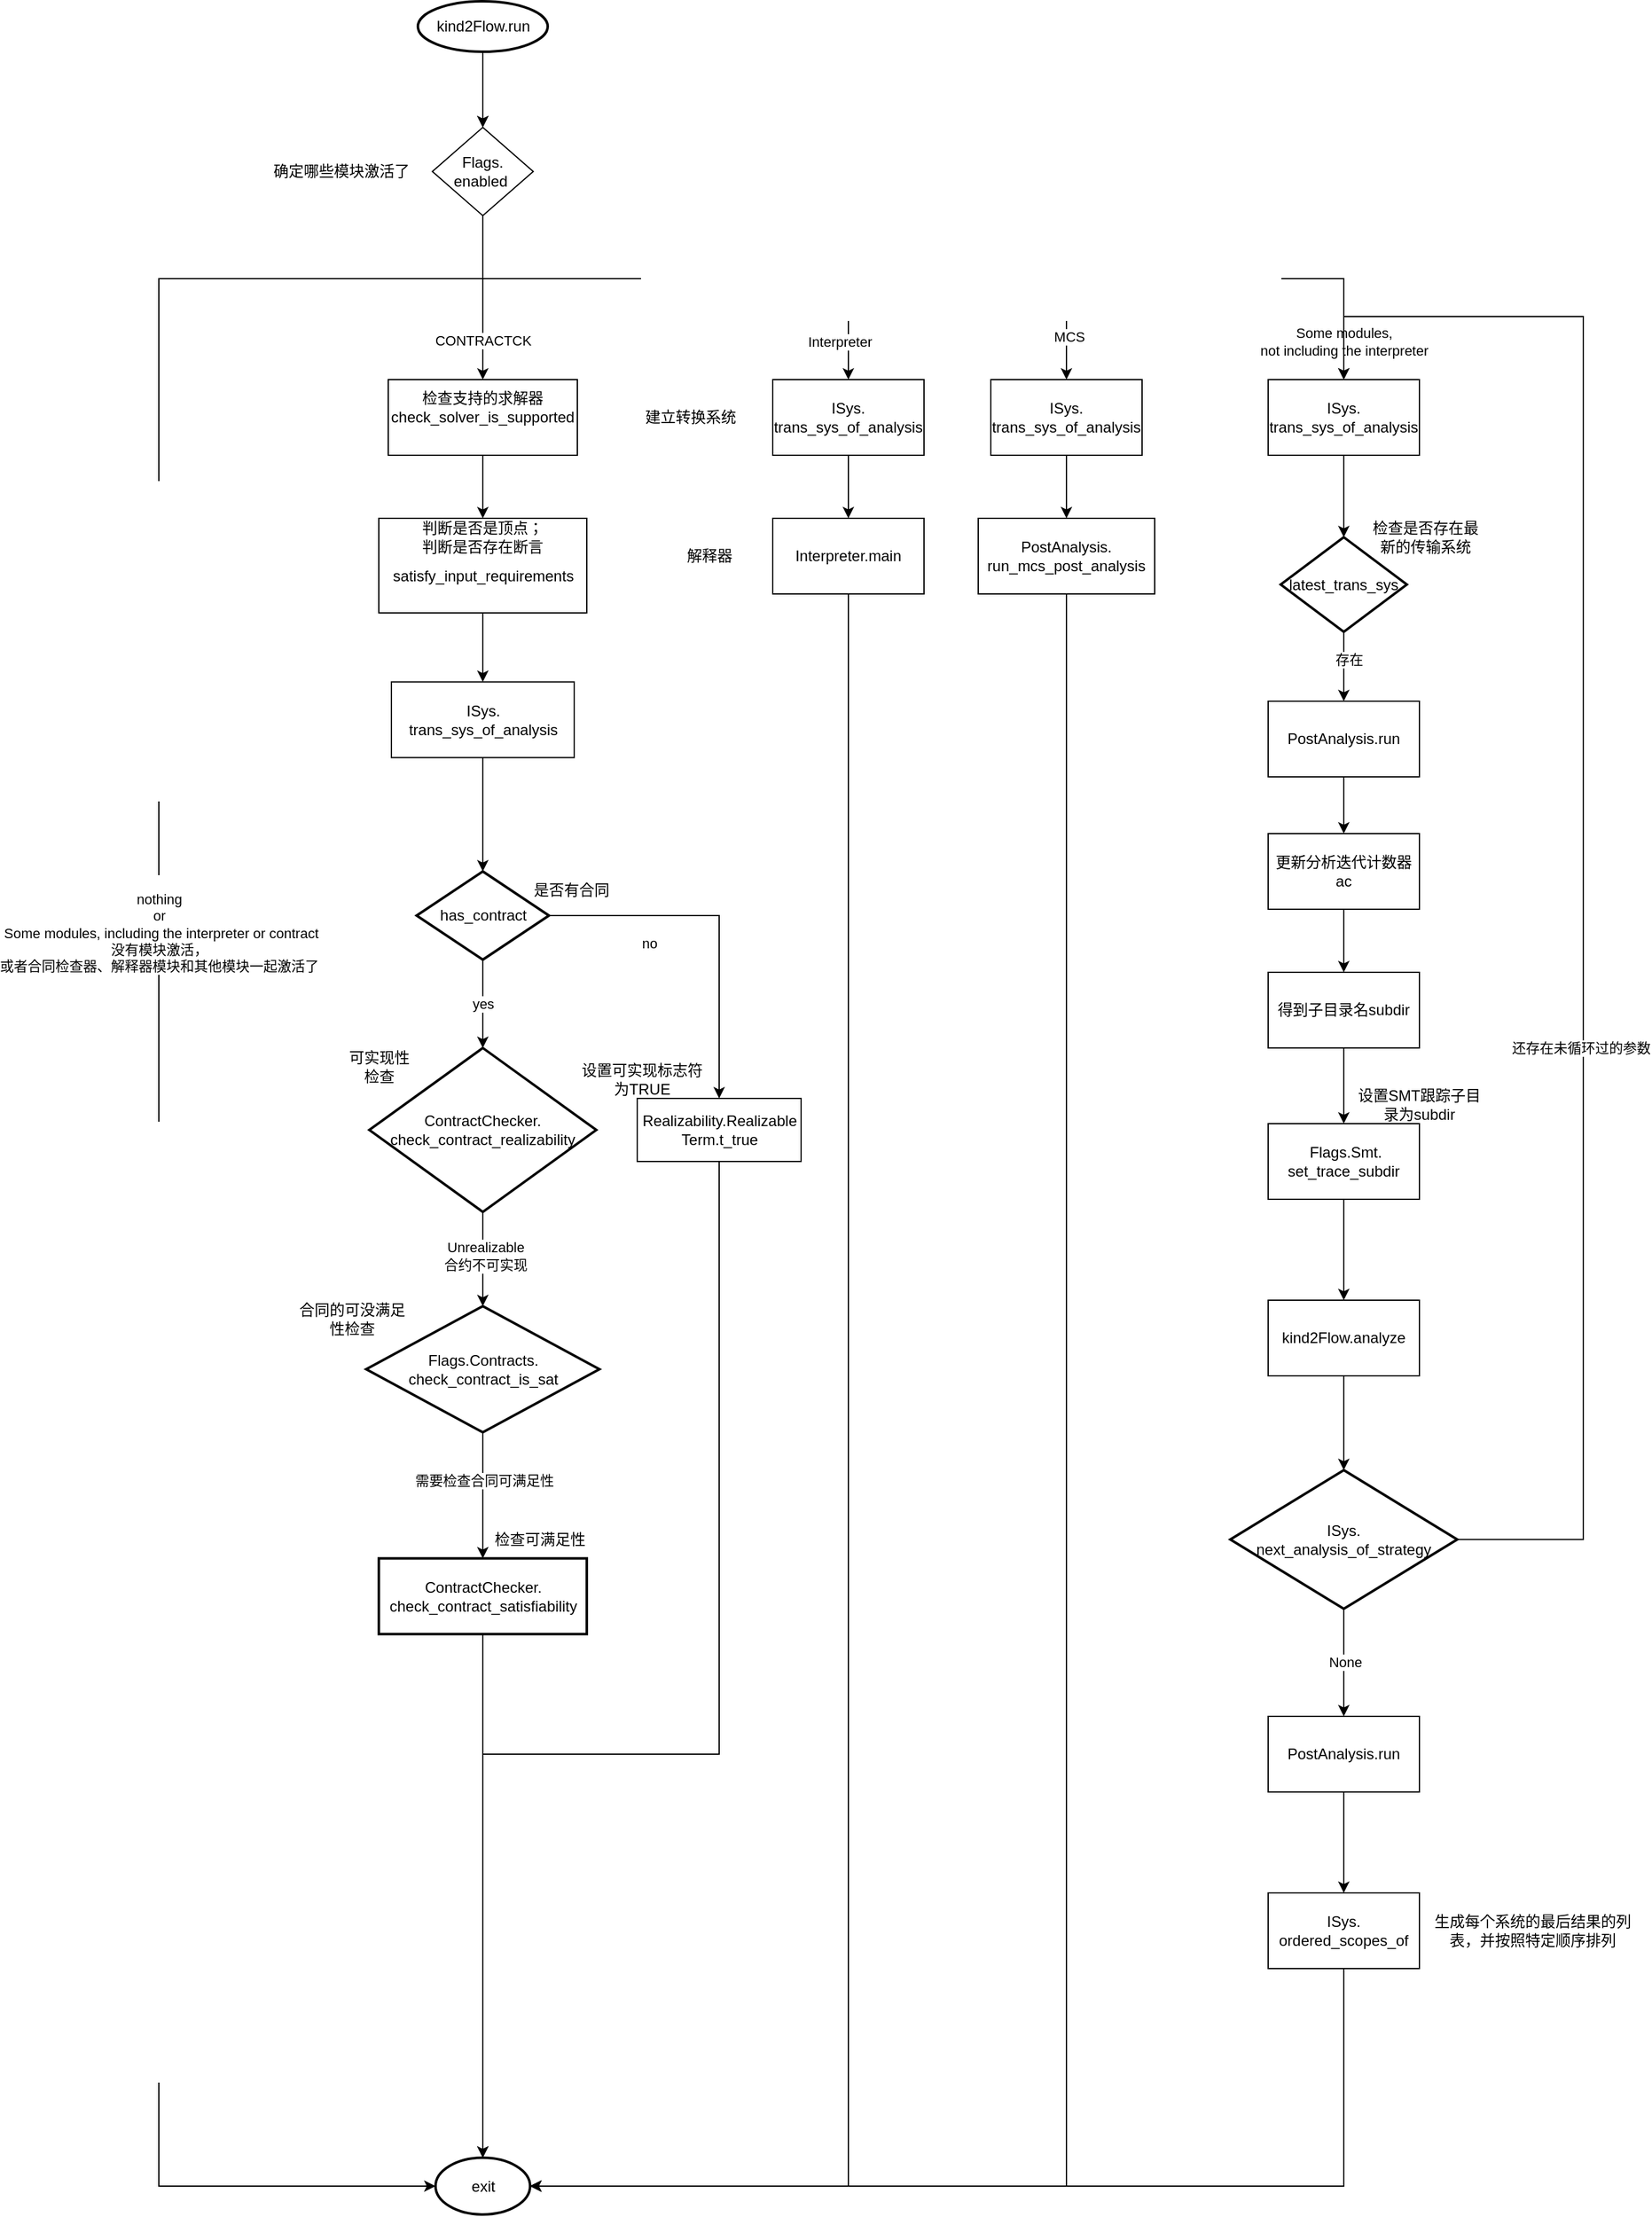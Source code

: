 <mxfile version="21.6.8" type="device">
  <diagram name="第 1 页" id="fGRog7L1SBVwcqy61mCd">
    <mxGraphModel dx="1969" dy="992" grid="1" gridSize="10" guides="1" tooltips="1" connect="1" arrows="1" fold="1" page="1" pageScale="1" pageWidth="827" pageHeight="1169" math="0" shadow="0">
      <root>
        <mxCell id="0" />
        <mxCell id="1" parent="0" />
        <mxCell id="WxPixu1MxdqewnaVAmA1-2" style="edgeStyle=orthogonalEdgeStyle;rounded=0;orthogonalLoop=1;jettySize=auto;html=1;exitX=0.5;exitY=1;exitDx=0;exitDy=0;exitPerimeter=0;" edge="1" parent="1" source="1JeE4GAo5M8hugBh_JfM-1" target="WxPixu1MxdqewnaVAmA1-1">
          <mxGeometry relative="1" as="geometry" />
        </mxCell>
        <mxCell id="WxPixu1MxdqewnaVAmA1-128" value="" style="edgeStyle=elbowEdgeStyle;rounded=0;orthogonalLoop=1;jettySize=auto;html=1;elbow=vertical;" edge="1" parent="1" source="1JeE4GAo5M8hugBh_JfM-1" target="WxPixu1MxdqewnaVAmA1-1">
          <mxGeometry relative="1" as="geometry" />
        </mxCell>
        <mxCell id="1JeE4GAo5M8hugBh_JfM-1" value="kind2Flow.run" style="strokeWidth=2;html=1;shape=mxgraph.flowchart.start_2;whiteSpace=wrap;" parent="1" vertex="1">
          <mxGeometry x="345.5" y="30" width="103" height="40" as="geometry" />
        </mxCell>
        <mxCell id="WxPixu1MxdqewnaVAmA1-4" style="edgeStyle=elbowEdgeStyle;rounded=0;orthogonalLoop=1;jettySize=auto;html=1;exitX=0.5;exitY=1;exitDx=0;exitDy=0;entryX=0.5;entryY=0;entryDx=0;entryDy=0;elbow=vertical;" edge="1" parent="1" source="WxPixu1MxdqewnaVAmA1-1" target="WxPixu1MxdqewnaVAmA1-12">
          <mxGeometry relative="1" as="geometry">
            <mxPoint x="754.5" y="310" as="targetPoint" />
            <mxPoint x="434.5" y="170" as="sourcePoint" />
            <Array as="points">
              <mxPoint x="467" y="250" />
            </Array>
          </mxGeometry>
        </mxCell>
        <mxCell id="WxPixu1MxdqewnaVAmA1-5" value="Interpreter" style="edgeLabel;html=1;align=center;verticalAlign=middle;resizable=0;points=[];" vertex="1" connectable="0" parent="WxPixu1MxdqewnaVAmA1-4">
          <mxGeometry x="-0.264" y="2" relative="1" as="geometry">
            <mxPoint x="178" y="52" as="offset" />
          </mxGeometry>
        </mxCell>
        <mxCell id="WxPixu1MxdqewnaVAmA1-23" style="edgeStyle=orthogonalEdgeStyle;rounded=0;orthogonalLoop=1;jettySize=auto;html=1;exitX=0.5;exitY=1;exitDx=0;exitDy=0;entryX=0;entryY=0.5;entryDx=0;entryDy=0;entryPerimeter=0;" edge="1" parent="1" source="WxPixu1MxdqewnaVAmA1-1" target="WxPixu1MxdqewnaVAmA1-11">
          <mxGeometry relative="1" as="geometry">
            <mxPoint x="547" y="200" as="sourcePoint" />
            <mxPoint x="509.5" y="1902.5" as="targetPoint" />
            <Array as="points">
              <mxPoint x="397" y="250" />
              <mxPoint x="140" y="250" />
              <mxPoint x="140" y="1763" />
            </Array>
          </mxGeometry>
        </mxCell>
        <mxCell id="WxPixu1MxdqewnaVAmA1-30" value="&lt;div&gt;&amp;nbsp;&lt;/div&gt;nothing &lt;br&gt;or&lt;div&gt;&amp;nbsp;Some modules, including the interpreter or contract&lt;/div&gt;&lt;div&gt;没有模块激活，&lt;br&gt;或者合同检查器、解释器模块和其他模块一起激活了&lt;/div&gt;" style="edgeLabel;html=1;align=center;verticalAlign=middle;resizable=0;points=[];" vertex="1" connectable="0" parent="WxPixu1MxdqewnaVAmA1-23">
          <mxGeometry x="-0.052" relative="1" as="geometry">
            <mxPoint y="-148" as="offset" />
          </mxGeometry>
        </mxCell>
        <mxCell id="WxPixu1MxdqewnaVAmA1-32" style="edgeStyle=elbowEdgeStyle;rounded=0;orthogonalLoop=1;jettySize=auto;html=1;exitX=0.5;exitY=1;exitDx=0;exitDy=0;elbow=vertical;" edge="1" parent="1" source="WxPixu1MxdqewnaVAmA1-1" target="WxPixu1MxdqewnaVAmA1-31">
          <mxGeometry relative="1" as="geometry" />
        </mxCell>
        <mxCell id="WxPixu1MxdqewnaVAmA1-33" value="CONTRACTCK" style="edgeLabel;html=1;align=center;verticalAlign=middle;resizable=0;points=[];" vertex="1" connectable="0" parent="WxPixu1MxdqewnaVAmA1-32">
          <mxGeometry x="0.479" y="-1" relative="1" as="geometry">
            <mxPoint x="1" y="3" as="offset" />
          </mxGeometry>
        </mxCell>
        <mxCell id="WxPixu1MxdqewnaVAmA1-84" style="edgeStyle=orthogonalEdgeStyle;rounded=0;orthogonalLoop=1;jettySize=auto;html=1;exitX=0.5;exitY=1;exitDx=0;exitDy=0;" edge="1" parent="1" source="WxPixu1MxdqewnaVAmA1-1" target="WxPixu1MxdqewnaVAmA1-83">
          <mxGeometry relative="1" as="geometry">
            <Array as="points">
              <mxPoint x="397" y="250" />
              <mxPoint x="860" y="250" />
            </Array>
          </mxGeometry>
        </mxCell>
        <mxCell id="WxPixu1MxdqewnaVAmA1-85" value="MCS" style="edgeLabel;html=1;align=center;verticalAlign=middle;resizable=0;points=[];" vertex="1" connectable="0" parent="WxPixu1MxdqewnaVAmA1-84">
          <mxGeometry x="0.885" y="2" relative="1" as="geometry">
            <mxPoint as="offset" />
          </mxGeometry>
        </mxCell>
        <mxCell id="WxPixu1MxdqewnaVAmA1-90" style="edgeStyle=orthogonalEdgeStyle;rounded=0;orthogonalLoop=1;jettySize=auto;html=1;exitX=0.5;exitY=1;exitDx=0;exitDy=0;entryX=0.5;entryY=0;entryDx=0;entryDy=0;" edge="1" parent="1" source="WxPixu1MxdqewnaVAmA1-1" target="WxPixu1MxdqewnaVAmA1-91">
          <mxGeometry relative="1" as="geometry">
            <mxPoint x="1090" y="300" as="targetPoint" />
            <Array as="points">
              <mxPoint x="397" y="250" />
              <mxPoint x="1080" y="250" />
            </Array>
          </mxGeometry>
        </mxCell>
        <mxCell id="WxPixu1MxdqewnaVAmA1-92" value="Some modules, &lt;br&gt;not including the interpreter" style="edgeLabel;html=1;align=center;verticalAlign=middle;resizable=0;points=[];" vertex="1" connectable="0" parent="WxPixu1MxdqewnaVAmA1-90">
          <mxGeometry x="0.877" y="1" relative="1" as="geometry">
            <mxPoint x="-1" y="20" as="offset" />
          </mxGeometry>
        </mxCell>
        <mxCell id="WxPixu1MxdqewnaVAmA1-1" value="Flags.&lt;br&gt;enabled&amp;nbsp;" style="rhombus;whiteSpace=wrap;html=1;" vertex="1" parent="1">
          <mxGeometry x="357" y="130" width="80" height="70" as="geometry" />
        </mxCell>
        <mxCell id="WxPixu1MxdqewnaVAmA1-3" value="确定哪些模块激活了" style="text;html=1;strokeColor=none;fillColor=none;align=center;verticalAlign=middle;whiteSpace=wrap;rounded=0;" vertex="1" parent="1">
          <mxGeometry x="220" y="150" width="130" height="30" as="geometry" />
        </mxCell>
        <mxCell id="WxPixu1MxdqewnaVAmA1-11" value="exit" style="strokeWidth=2;html=1;shape=mxgraph.flowchart.start_1;whiteSpace=wrap;" vertex="1" parent="1">
          <mxGeometry x="359.5" y="1740" width="75" height="45" as="geometry" />
        </mxCell>
        <mxCell id="WxPixu1MxdqewnaVAmA1-20" value="" style="group" vertex="1" connectable="0" parent="1">
          <mxGeometry x="507" y="330" width="240" height="170" as="geometry" />
        </mxCell>
        <mxCell id="WxPixu1MxdqewnaVAmA1-12" value="ISys.&lt;br&gt;trans_sys_of_analysis" style="rounded=0;whiteSpace=wrap;html=1;" vertex="1" parent="WxPixu1MxdqewnaVAmA1-20">
          <mxGeometry x="120" width="120" height="60" as="geometry" />
        </mxCell>
        <mxCell id="WxPixu1MxdqewnaVAmA1-14" value="建立转换系统" style="text;html=1;strokeColor=none;fillColor=none;align=center;verticalAlign=middle;whiteSpace=wrap;rounded=0;" vertex="1" parent="WxPixu1MxdqewnaVAmA1-20">
          <mxGeometry y="15" width="110" height="30" as="geometry" />
        </mxCell>
        <mxCell id="WxPixu1MxdqewnaVAmA1-17" value="Interpreter.main" style="rounded=0;whiteSpace=wrap;html=1;" vertex="1" parent="WxPixu1MxdqewnaVAmA1-20">
          <mxGeometry x="120" y="110" width="120" height="60" as="geometry" />
        </mxCell>
        <mxCell id="WxPixu1MxdqewnaVAmA1-18" style="edgeStyle=orthogonalEdgeStyle;rounded=0;orthogonalLoop=1;jettySize=auto;html=1;exitX=0.5;exitY=1;exitDx=0;exitDy=0;entryX=0.5;entryY=0;entryDx=0;entryDy=0;" edge="1" parent="WxPixu1MxdqewnaVAmA1-20" source="WxPixu1MxdqewnaVAmA1-12" target="WxPixu1MxdqewnaVAmA1-17">
          <mxGeometry relative="1" as="geometry" />
        </mxCell>
        <mxCell id="WxPixu1MxdqewnaVAmA1-19" value="解释器" style="text;html=1;strokeColor=none;fillColor=none;align=center;verticalAlign=middle;whiteSpace=wrap;rounded=0;" vertex="1" parent="WxPixu1MxdqewnaVAmA1-20">
          <mxGeometry x="40" y="125" width="60" height="30" as="geometry" />
        </mxCell>
        <mxCell id="WxPixu1MxdqewnaVAmA1-39" style="edgeStyle=orthogonalEdgeStyle;rounded=0;orthogonalLoop=1;jettySize=auto;html=1;exitX=0.5;exitY=1;exitDx=0;exitDy=0;entryX=0.5;entryY=0;entryDx=0;entryDy=0;" edge="1" parent="1" source="WxPixu1MxdqewnaVAmA1-31" target="WxPixu1MxdqewnaVAmA1-37">
          <mxGeometry relative="1" as="geometry" />
        </mxCell>
        <mxCell id="WxPixu1MxdqewnaVAmA1-42" value="" style="group" vertex="1" connectable="0" parent="1">
          <mxGeometry x="322" y="330" width="150" height="60" as="geometry" />
        </mxCell>
        <mxCell id="WxPixu1MxdqewnaVAmA1-31" value="check_solver_is_supported" style="rounded=0;whiteSpace=wrap;html=1;" vertex="1" parent="WxPixu1MxdqewnaVAmA1-42">
          <mxGeometry width="150" height="60" as="geometry" />
        </mxCell>
        <mxCell id="WxPixu1MxdqewnaVAmA1-41" value="检查支持的求解器" style="text;html=1;strokeColor=none;fillColor=none;align=center;verticalAlign=middle;whiteSpace=wrap;rounded=0;" vertex="1" parent="WxPixu1MxdqewnaVAmA1-42">
          <mxGeometry x="20" width="110" height="30" as="geometry" />
        </mxCell>
        <mxCell id="WxPixu1MxdqewnaVAmA1-43" value="" style="group" vertex="1" connectable="0" parent="1">
          <mxGeometry x="314.5" y="440" width="165" height="75" as="geometry" />
        </mxCell>
        <mxCell id="WxPixu1MxdqewnaVAmA1-37" value="&lt;br&gt;satisfy_input_requirements" style="rounded=0;whiteSpace=wrap;html=1;" vertex="1" parent="WxPixu1MxdqewnaVAmA1-43">
          <mxGeometry width="165" height="75" as="geometry" />
        </mxCell>
        <mxCell id="WxPixu1MxdqewnaVAmA1-40" value="判断是否是顶点；&lt;br&gt;判断是否存在断言" style="text;html=1;strokeColor=none;fillColor=none;align=center;verticalAlign=middle;whiteSpace=wrap;rounded=0;" vertex="1" parent="WxPixu1MxdqewnaVAmA1-43">
          <mxGeometry x="22.5" width="120" height="30" as="geometry" />
        </mxCell>
        <mxCell id="WxPixu1MxdqewnaVAmA1-47" style="edgeStyle=orthogonalEdgeStyle;rounded=0;orthogonalLoop=1;jettySize=auto;html=1;exitX=0.5;exitY=1;exitDx=0;exitDy=0;entryX=0.5;entryY=0;entryDx=0;entryDy=0;entryPerimeter=0;" edge="1" parent="1" source="WxPixu1MxdqewnaVAmA1-44" target="WxPixu1MxdqewnaVAmA1-46">
          <mxGeometry relative="1" as="geometry" />
        </mxCell>
        <mxCell id="WxPixu1MxdqewnaVAmA1-44" value="ISys.&lt;br&gt;trans_sys_of_analysis" style="rounded=0;whiteSpace=wrap;html=1;" vertex="1" parent="1">
          <mxGeometry x="324.5" y="569.75" width="145" height="60" as="geometry" />
        </mxCell>
        <mxCell id="WxPixu1MxdqewnaVAmA1-45" style="edgeStyle=orthogonalEdgeStyle;rounded=0;orthogonalLoop=1;jettySize=auto;html=1;exitX=0.5;exitY=1;exitDx=0;exitDy=0;" edge="1" parent="1" source="WxPixu1MxdqewnaVAmA1-37" target="WxPixu1MxdqewnaVAmA1-44">
          <mxGeometry relative="1" as="geometry" />
        </mxCell>
        <mxCell id="WxPixu1MxdqewnaVAmA1-55" style="edgeStyle=orthogonalEdgeStyle;rounded=0;orthogonalLoop=1;jettySize=auto;html=1;" edge="1" parent="1" source="WxPixu1MxdqewnaVAmA1-46" target="WxPixu1MxdqewnaVAmA1-52">
          <mxGeometry relative="1" as="geometry" />
        </mxCell>
        <mxCell id="WxPixu1MxdqewnaVAmA1-56" value="no" style="edgeLabel;html=1;align=center;verticalAlign=middle;resizable=0;points=[];" vertex="1" connectable="0" parent="WxPixu1MxdqewnaVAmA1-55">
          <mxGeometry x="0.173" y="-2" relative="1" as="geometry">
            <mxPoint x="-54" y="-7" as="offset" />
          </mxGeometry>
        </mxCell>
        <mxCell id="WxPixu1MxdqewnaVAmA1-60" style="edgeStyle=orthogonalEdgeStyle;rounded=0;orthogonalLoop=1;jettySize=auto;html=1;exitX=0.5;exitY=1;exitDx=0;exitDy=0;exitPerimeter=0;entryX=0.5;entryY=0;entryDx=0;entryDy=0;entryPerimeter=0;" edge="1" parent="1" source="WxPixu1MxdqewnaVAmA1-46" target="WxPixu1MxdqewnaVAmA1-66">
          <mxGeometry relative="1" as="geometry">
            <mxPoint x="388.25" y="864.75" as="targetPoint" />
          </mxGeometry>
        </mxCell>
        <mxCell id="WxPixu1MxdqewnaVAmA1-62" value="yes" style="edgeLabel;html=1;align=center;verticalAlign=middle;resizable=0;points=[];" vertex="1" connectable="0" parent="WxPixu1MxdqewnaVAmA1-60">
          <mxGeometry x="0.154" y="3" relative="1" as="geometry">
            <mxPoint x="-3" y="-6" as="offset" />
          </mxGeometry>
        </mxCell>
        <mxCell id="WxPixu1MxdqewnaVAmA1-67" style="edgeStyle=orthogonalEdgeStyle;rounded=0;orthogonalLoop=1;jettySize=auto;html=1;entryX=0.5;entryY=0;entryDx=0;entryDy=0;entryPerimeter=0;" edge="1" parent="1" source="WxPixu1MxdqewnaVAmA1-66" target="WxPixu1MxdqewnaVAmA1-72">
          <mxGeometry relative="1" as="geometry">
            <mxPoint x="388.25" y="1074.75" as="targetPoint" />
          </mxGeometry>
        </mxCell>
        <mxCell id="WxPixu1MxdqewnaVAmA1-73" value="Unrealizable&lt;br&gt;合约不可实现" style="edgeLabel;html=1;align=center;verticalAlign=middle;resizable=0;points=[];" vertex="1" connectable="0" parent="WxPixu1MxdqewnaVAmA1-67">
          <mxGeometry x="-0.057" y="2" relative="1" as="geometry">
            <mxPoint as="offset" />
          </mxGeometry>
        </mxCell>
        <mxCell id="WxPixu1MxdqewnaVAmA1-77" value="" style="edgeStyle=orthogonalEdgeStyle;rounded=0;orthogonalLoop=1;jettySize=auto;html=1;" edge="1" parent="1" source="WxPixu1MxdqewnaVAmA1-72" target="WxPixu1MxdqewnaVAmA1-76">
          <mxGeometry relative="1" as="geometry" />
        </mxCell>
        <mxCell id="WxPixu1MxdqewnaVAmA1-79" value="需要检查合同可满足性" style="edgeLabel;html=1;align=center;verticalAlign=middle;resizable=0;points=[];" vertex="1" connectable="0" parent="WxPixu1MxdqewnaVAmA1-77">
          <mxGeometry x="-0.24" y="1" relative="1" as="geometry">
            <mxPoint as="offset" />
          </mxGeometry>
        </mxCell>
        <mxCell id="WxPixu1MxdqewnaVAmA1-81" style="edgeStyle=orthogonalEdgeStyle;rounded=0;orthogonalLoop=1;jettySize=auto;html=1;exitX=0.5;exitY=1;exitDx=0;exitDy=0;" edge="1" parent="1" source="WxPixu1MxdqewnaVAmA1-76" target="WxPixu1MxdqewnaVAmA1-11">
          <mxGeometry relative="1" as="geometry" />
        </mxCell>
        <mxCell id="WxPixu1MxdqewnaVAmA1-76" value="ContractChecker.&lt;br&gt;check_contract_satisfiability" style="whiteSpace=wrap;html=1;strokeWidth=2;" vertex="1" parent="1">
          <mxGeometry x="314.5" y="1264.75" width="165" height="60" as="geometry" />
        </mxCell>
        <mxCell id="WxPixu1MxdqewnaVAmA1-78" value="检查可满足性" style="text;html=1;strokeColor=none;fillColor=none;align=center;verticalAlign=middle;whiteSpace=wrap;rounded=0;" vertex="1" parent="1">
          <mxGeometry x="400.75" y="1234.75" width="82.5" height="30" as="geometry" />
        </mxCell>
        <mxCell id="WxPixu1MxdqewnaVAmA1-80" value="" style="group" vertex="1" connectable="0" parent="1">
          <mxGeometry x="344.5" y="720" width="165" height="70" as="geometry" />
        </mxCell>
        <mxCell id="WxPixu1MxdqewnaVAmA1-46" value="has_contract" style="strokeWidth=2;html=1;shape=mxgraph.flowchart.decision;whiteSpace=wrap;" vertex="1" parent="WxPixu1MxdqewnaVAmA1-80">
          <mxGeometry width="105" height="70" as="geometry" />
        </mxCell>
        <mxCell id="WxPixu1MxdqewnaVAmA1-57" value="是否有合同" style="text;html=1;strokeColor=none;fillColor=none;align=center;verticalAlign=middle;whiteSpace=wrap;rounded=0;" vertex="1" parent="WxPixu1MxdqewnaVAmA1-80">
          <mxGeometry x="80" width="85" height="30" as="geometry" />
        </mxCell>
        <mxCell id="WxPixu1MxdqewnaVAmA1-82" value="" style="group" vertex="1" connectable="0" parent="1">
          <mxGeometry x="472" y="870" width="177.5" height="80" as="geometry" />
        </mxCell>
        <mxCell id="WxPixu1MxdqewnaVAmA1-52" value="Realizability.Realizable Term.t_true" style="rounded=0;whiteSpace=wrap;html=1;" vertex="1" parent="WxPixu1MxdqewnaVAmA1-82">
          <mxGeometry x="47.5" y="30" width="130" height="50" as="geometry" />
        </mxCell>
        <mxCell id="WxPixu1MxdqewnaVAmA1-54" value="设置可实现标志符为TRUE" style="text;html=1;strokeColor=none;fillColor=none;align=center;verticalAlign=middle;whiteSpace=wrap;rounded=0;" vertex="1" parent="WxPixu1MxdqewnaVAmA1-82">
          <mxGeometry width="102.5" height="30" as="geometry" />
        </mxCell>
        <mxCell id="WxPixu1MxdqewnaVAmA1-87" value="" style="edgeStyle=orthogonalEdgeStyle;rounded=0;orthogonalLoop=1;jettySize=auto;html=1;" edge="1" parent="1" source="WxPixu1MxdqewnaVAmA1-83" target="WxPixu1MxdqewnaVAmA1-86">
          <mxGeometry relative="1" as="geometry" />
        </mxCell>
        <mxCell id="WxPixu1MxdqewnaVAmA1-83" value="ISys.&lt;br style=&quot;border-color: var(--border-color);&quot;&gt;trans_sys_of_analysis" style="rounded=0;whiteSpace=wrap;html=1;" vertex="1" parent="1">
          <mxGeometry x="800" y="330" width="120" height="60" as="geometry" />
        </mxCell>
        <mxCell id="WxPixu1MxdqewnaVAmA1-126" style="edgeStyle=orthogonalEdgeStyle;rounded=0;orthogonalLoop=1;jettySize=auto;html=1;exitX=0.5;exitY=1;exitDx=0;exitDy=0;entryX=1;entryY=0.5;entryDx=0;entryDy=0;entryPerimeter=0;" edge="1" parent="1" source="WxPixu1MxdqewnaVAmA1-86" target="WxPixu1MxdqewnaVAmA1-11">
          <mxGeometry relative="1" as="geometry" />
        </mxCell>
        <mxCell id="WxPixu1MxdqewnaVAmA1-86" value="PostAnalysis.&lt;br&gt;run_mcs_post_analysis" style="whiteSpace=wrap;html=1;rounded=0;" vertex="1" parent="1">
          <mxGeometry x="790" y="440" width="140" height="60" as="geometry" />
        </mxCell>
        <mxCell id="WxPixu1MxdqewnaVAmA1-104" style="edgeStyle=orthogonalEdgeStyle;rounded=0;orthogonalLoop=1;jettySize=auto;html=1;exitX=0.5;exitY=1;exitDx=0;exitDy=0;entryX=0.5;entryY=0;entryDx=0;entryDy=0;entryPerimeter=0;" edge="1" parent="1" source="WxPixu1MxdqewnaVAmA1-91" target="WxPixu1MxdqewnaVAmA1-103">
          <mxGeometry relative="1" as="geometry" />
        </mxCell>
        <mxCell id="WxPixu1MxdqewnaVAmA1-91" value="ISys.&lt;br style=&quot;border-color: var(--border-color);&quot;&gt;trans_sys_of_analysis" style="rounded=0;whiteSpace=wrap;html=1;" vertex="1" parent="1">
          <mxGeometry x="1020" y="330" width="120" height="60" as="geometry" />
        </mxCell>
        <mxCell id="WxPixu1MxdqewnaVAmA1-94" style="edgeStyle=orthogonalEdgeStyle;rounded=0;orthogonalLoop=1;jettySize=auto;html=1;exitX=1;exitY=0.5;exitDx=0;exitDy=0;exitPerimeter=0;entryX=0.5;entryY=0;entryDx=0;entryDy=0;" edge="1" parent="1" source="WxPixu1MxdqewnaVAmA1-93" target="WxPixu1MxdqewnaVAmA1-91">
          <mxGeometry relative="1" as="geometry">
            <Array as="points">
              <mxPoint x="1270" y="1250" />
              <mxPoint x="1270" y="280" />
              <mxPoint x="1080" y="280" />
            </Array>
          </mxGeometry>
        </mxCell>
        <mxCell id="WxPixu1MxdqewnaVAmA1-95" value="还存在未循环过的参数" style="edgeLabel;html=1;align=center;verticalAlign=middle;resizable=0;points=[];" vertex="1" connectable="0" parent="WxPixu1MxdqewnaVAmA1-94">
          <mxGeometry x="-0.252" y="2" relative="1" as="geometry">
            <mxPoint as="offset" />
          </mxGeometry>
        </mxCell>
        <mxCell id="WxPixu1MxdqewnaVAmA1-96" style="edgeStyle=orthogonalEdgeStyle;rounded=0;orthogonalLoop=1;jettySize=auto;html=1;exitX=0.5;exitY=1;exitDx=0;exitDy=0;exitPerimeter=0;entryX=0.5;entryY=0;entryDx=0;entryDy=0;" edge="1" parent="1" source="WxPixu1MxdqewnaVAmA1-93" target="WxPixu1MxdqewnaVAmA1-99">
          <mxGeometry relative="1" as="geometry">
            <mxPoint x="1070" y="1440" as="targetPoint" />
          </mxGeometry>
        </mxCell>
        <mxCell id="WxPixu1MxdqewnaVAmA1-97" value="None" style="edgeLabel;html=1;align=center;verticalAlign=middle;resizable=0;points=[];" vertex="1" connectable="0" parent="WxPixu1MxdqewnaVAmA1-96">
          <mxGeometry x="-0.032" y="1" relative="1" as="geometry">
            <mxPoint as="offset" />
          </mxGeometry>
        </mxCell>
        <mxCell id="WxPixu1MxdqewnaVAmA1-93" value="ISys.&lt;br&gt;next_analysis_of_strategy" style="strokeWidth=2;html=1;shape=mxgraph.flowchart.decision;whiteSpace=wrap;" vertex="1" parent="1">
          <mxGeometry x="990" y="1194.75" width="180" height="110" as="geometry" />
        </mxCell>
        <mxCell id="WxPixu1MxdqewnaVAmA1-100" style="edgeStyle=orthogonalEdgeStyle;rounded=0;orthogonalLoop=1;jettySize=auto;html=1;entryX=1;entryY=0.5;entryDx=0;entryDy=0;entryPerimeter=0;exitX=0.5;exitY=1;exitDx=0;exitDy=0;" edge="1" parent="1" source="WxPixu1MxdqewnaVAmA1-121" target="WxPixu1MxdqewnaVAmA1-11">
          <mxGeometry relative="1" as="geometry">
            <mxPoint x="1090" y="1700" as="sourcePoint" />
          </mxGeometry>
        </mxCell>
        <mxCell id="WxPixu1MxdqewnaVAmA1-122" value="" style="edgeStyle=orthogonalEdgeStyle;rounded=0;orthogonalLoop=1;jettySize=auto;html=1;" edge="1" parent="1" source="WxPixu1MxdqewnaVAmA1-99" target="WxPixu1MxdqewnaVAmA1-121">
          <mxGeometry relative="1" as="geometry" />
        </mxCell>
        <mxCell id="WxPixu1MxdqewnaVAmA1-99" value="PostAnalysis.run" style="rounded=0;whiteSpace=wrap;html=1;" vertex="1" parent="1">
          <mxGeometry x="1020" y="1390" width="120" height="60" as="geometry" />
        </mxCell>
        <mxCell id="WxPixu1MxdqewnaVAmA1-111" value="" style="edgeStyle=orthogonalEdgeStyle;rounded=0;orthogonalLoop=1;jettySize=auto;html=1;" edge="1" parent="1" source="WxPixu1MxdqewnaVAmA1-101" target="WxPixu1MxdqewnaVAmA1-110">
          <mxGeometry relative="1" as="geometry" />
        </mxCell>
        <mxCell id="WxPixu1MxdqewnaVAmA1-101" value="PostAnalysis.run" style="whiteSpace=wrap;html=1;rounded=0;" vertex="1" parent="1">
          <mxGeometry x="1020" y="585" width="120" height="60" as="geometry" />
        </mxCell>
        <mxCell id="WxPixu1MxdqewnaVAmA1-105" style="edgeStyle=orthogonalEdgeStyle;rounded=0;orthogonalLoop=1;jettySize=auto;html=1;exitX=0.5;exitY=1;exitDx=0;exitDy=0;exitPerimeter=0;entryX=0.5;entryY=0;entryDx=0;entryDy=0;" edge="1" parent="1" source="WxPixu1MxdqewnaVAmA1-103" target="WxPixu1MxdqewnaVAmA1-101">
          <mxGeometry relative="1" as="geometry" />
        </mxCell>
        <mxCell id="WxPixu1MxdqewnaVAmA1-109" value="存在" style="edgeLabel;html=1;align=center;verticalAlign=middle;resizable=0;points=[];" vertex="1" connectable="0" parent="WxPixu1MxdqewnaVAmA1-105">
          <mxGeometry x="-0.2" y="4" relative="1" as="geometry">
            <mxPoint as="offset" />
          </mxGeometry>
        </mxCell>
        <mxCell id="WxPixu1MxdqewnaVAmA1-108" value="" style="group" vertex="1" connectable="0" parent="1">
          <mxGeometry x="1030" y="440" width="160" height="90" as="geometry" />
        </mxCell>
        <mxCell id="WxPixu1MxdqewnaVAmA1-103" value="latest_trans_sys" style="strokeWidth=2;html=1;shape=mxgraph.flowchart.decision;whiteSpace=wrap;" vertex="1" parent="WxPixu1MxdqewnaVAmA1-108">
          <mxGeometry y="15" width="100" height="75" as="geometry" />
        </mxCell>
        <mxCell id="WxPixu1MxdqewnaVAmA1-107" value="检查是否存在最新的传输系统" style="text;html=1;strokeColor=none;fillColor=none;align=center;verticalAlign=middle;whiteSpace=wrap;rounded=0;" vertex="1" parent="WxPixu1MxdqewnaVAmA1-108">
          <mxGeometry x="70" width="90" height="30" as="geometry" />
        </mxCell>
        <mxCell id="WxPixu1MxdqewnaVAmA1-113" value="" style="edgeStyle=orthogonalEdgeStyle;rounded=0;orthogonalLoop=1;jettySize=auto;html=1;" edge="1" parent="1" source="WxPixu1MxdqewnaVAmA1-110" target="WxPixu1MxdqewnaVAmA1-112">
          <mxGeometry relative="1" as="geometry" />
        </mxCell>
        <mxCell id="WxPixu1MxdqewnaVAmA1-110" value="更新分析迭代计数器ac" style="whiteSpace=wrap;html=1;rounded=0;" vertex="1" parent="1">
          <mxGeometry x="1020" y="690" width="120" height="60" as="geometry" />
        </mxCell>
        <mxCell id="WxPixu1MxdqewnaVAmA1-116" value="" style="edgeStyle=orthogonalEdgeStyle;rounded=0;orthogonalLoop=1;jettySize=auto;html=1;" edge="1" parent="1" source="WxPixu1MxdqewnaVAmA1-112" target="WxPixu1MxdqewnaVAmA1-115">
          <mxGeometry relative="1" as="geometry" />
        </mxCell>
        <mxCell id="WxPixu1MxdqewnaVAmA1-112" value="得到子目录名subdir" style="whiteSpace=wrap;html=1;rounded=0;" vertex="1" parent="1">
          <mxGeometry x="1020" y="800" width="120" height="60" as="geometry" />
        </mxCell>
        <mxCell id="WxPixu1MxdqewnaVAmA1-119" value="" style="edgeStyle=orthogonalEdgeStyle;rounded=0;orthogonalLoop=1;jettySize=auto;html=1;" edge="1" parent="1" source="WxPixu1MxdqewnaVAmA1-115" target="WxPixu1MxdqewnaVAmA1-118">
          <mxGeometry relative="1" as="geometry" />
        </mxCell>
        <mxCell id="WxPixu1MxdqewnaVAmA1-115" value="&amp;nbsp;Flags.Smt.&lt;br&gt;set_trace_subdir" style="whiteSpace=wrap;html=1;rounded=0;" vertex="1" parent="1">
          <mxGeometry x="1020" y="920" width="120" height="60" as="geometry" />
        </mxCell>
        <mxCell id="WxPixu1MxdqewnaVAmA1-117" value="设置SMT跟踪子目录为subdir" style="text;html=1;strokeColor=none;fillColor=none;align=center;verticalAlign=middle;whiteSpace=wrap;rounded=0;" vertex="1" parent="1">
          <mxGeometry x="1090" y="890" width="100" height="30" as="geometry" />
        </mxCell>
        <mxCell id="WxPixu1MxdqewnaVAmA1-120" style="edgeStyle=orthogonalEdgeStyle;rounded=0;orthogonalLoop=1;jettySize=auto;html=1;exitX=0.5;exitY=1;exitDx=0;exitDy=0;entryX=0.5;entryY=0;entryDx=0;entryDy=0;entryPerimeter=0;" edge="1" parent="1" source="WxPixu1MxdqewnaVAmA1-118" target="WxPixu1MxdqewnaVAmA1-93">
          <mxGeometry relative="1" as="geometry" />
        </mxCell>
        <mxCell id="WxPixu1MxdqewnaVAmA1-118" value="kind2Flow.analyze" style="whiteSpace=wrap;html=1;rounded=0;" vertex="1" parent="1">
          <mxGeometry x="1020" y="1060" width="120" height="60" as="geometry" />
        </mxCell>
        <mxCell id="WxPixu1MxdqewnaVAmA1-121" value="&lt;div&gt;ISys.&lt;/div&gt;&lt;div&gt;ordered_scopes_of&lt;/div&gt;" style="whiteSpace=wrap;html=1;rounded=0;" vertex="1" parent="1">
          <mxGeometry x="1020" y="1530" width="120" height="60" as="geometry" />
        </mxCell>
        <mxCell id="WxPixu1MxdqewnaVAmA1-123" value="生成每个系统的最后结果的列表，并按照特定顺序排列" style="text;html=1;strokeColor=none;fillColor=none;align=center;verticalAlign=middle;whiteSpace=wrap;rounded=0;" vertex="1" parent="1">
          <mxGeometry x="1150" y="1545" width="160" height="30" as="geometry" />
        </mxCell>
        <mxCell id="WxPixu1MxdqewnaVAmA1-124" style="edgeStyle=orthogonalEdgeStyle;rounded=0;orthogonalLoop=1;jettySize=auto;html=1;exitX=0.5;exitY=1;exitDx=0;exitDy=0;entryX=1;entryY=0.5;entryDx=0;entryDy=0;entryPerimeter=0;" edge="1" parent="1" source="WxPixu1MxdqewnaVAmA1-17" target="WxPixu1MxdqewnaVAmA1-11">
          <mxGeometry relative="1" as="geometry" />
        </mxCell>
        <mxCell id="WxPixu1MxdqewnaVAmA1-130" value="" style="group" vertex="1" connectable="0" parent="1">
          <mxGeometry x="250" y="1060" width="239.5" height="104.75" as="geometry" />
        </mxCell>
        <mxCell id="WxPixu1MxdqewnaVAmA1-72" value="Flags.Contracts.&lt;br&gt;check_contract_is_sat" style="strokeWidth=2;html=1;shape=mxgraph.flowchart.decision;whiteSpace=wrap;" vertex="1" parent="WxPixu1MxdqewnaVAmA1-130">
          <mxGeometry x="54.5" y="4.75" width="185" height="100" as="geometry" />
        </mxCell>
        <mxCell id="WxPixu1MxdqewnaVAmA1-129" value="合同的可没满足性检查" style="text;html=1;strokeColor=none;fillColor=none;align=center;verticalAlign=middle;whiteSpace=wrap;rounded=0;" vertex="1" parent="WxPixu1MxdqewnaVAmA1-130">
          <mxGeometry width="87" height="30" as="geometry" />
        </mxCell>
        <mxCell id="WxPixu1MxdqewnaVAmA1-131" value="" style="group" vertex="1" connectable="0" parent="1">
          <mxGeometry x="284.5" y="860" width="202.5" height="130" as="geometry" />
        </mxCell>
        <mxCell id="WxPixu1MxdqewnaVAmA1-64" value="可实现性检查" style="text;html=1;strokeColor=none;fillColor=none;align=center;verticalAlign=middle;whiteSpace=wrap;rounded=0;" vertex="1" parent="WxPixu1MxdqewnaVAmA1-131">
          <mxGeometry width="60" height="30" as="geometry" />
        </mxCell>
        <mxCell id="WxPixu1MxdqewnaVAmA1-66" value="ContractChecker.&lt;br style=&quot;border-color: var(--border-color);&quot;&gt;check_contract_realizability" style="strokeWidth=2;html=1;shape=mxgraph.flowchart.decision;whiteSpace=wrap;" vertex="1" parent="WxPixu1MxdqewnaVAmA1-131">
          <mxGeometry x="22.5" width="180" height="130" as="geometry" />
        </mxCell>
        <mxCell id="WxPixu1MxdqewnaVAmA1-132" style="edgeStyle=orthogonalEdgeStyle;rounded=0;orthogonalLoop=1;jettySize=auto;html=1;exitX=0.5;exitY=1;exitDx=0;exitDy=0;" edge="1" parent="1" source="WxPixu1MxdqewnaVAmA1-52" target="WxPixu1MxdqewnaVAmA1-11">
          <mxGeometry relative="1" as="geometry">
            <Array as="points">
              <mxPoint x="585" y="1420" />
              <mxPoint x="397" y="1420" />
            </Array>
          </mxGeometry>
        </mxCell>
      </root>
    </mxGraphModel>
  </diagram>
</mxfile>
